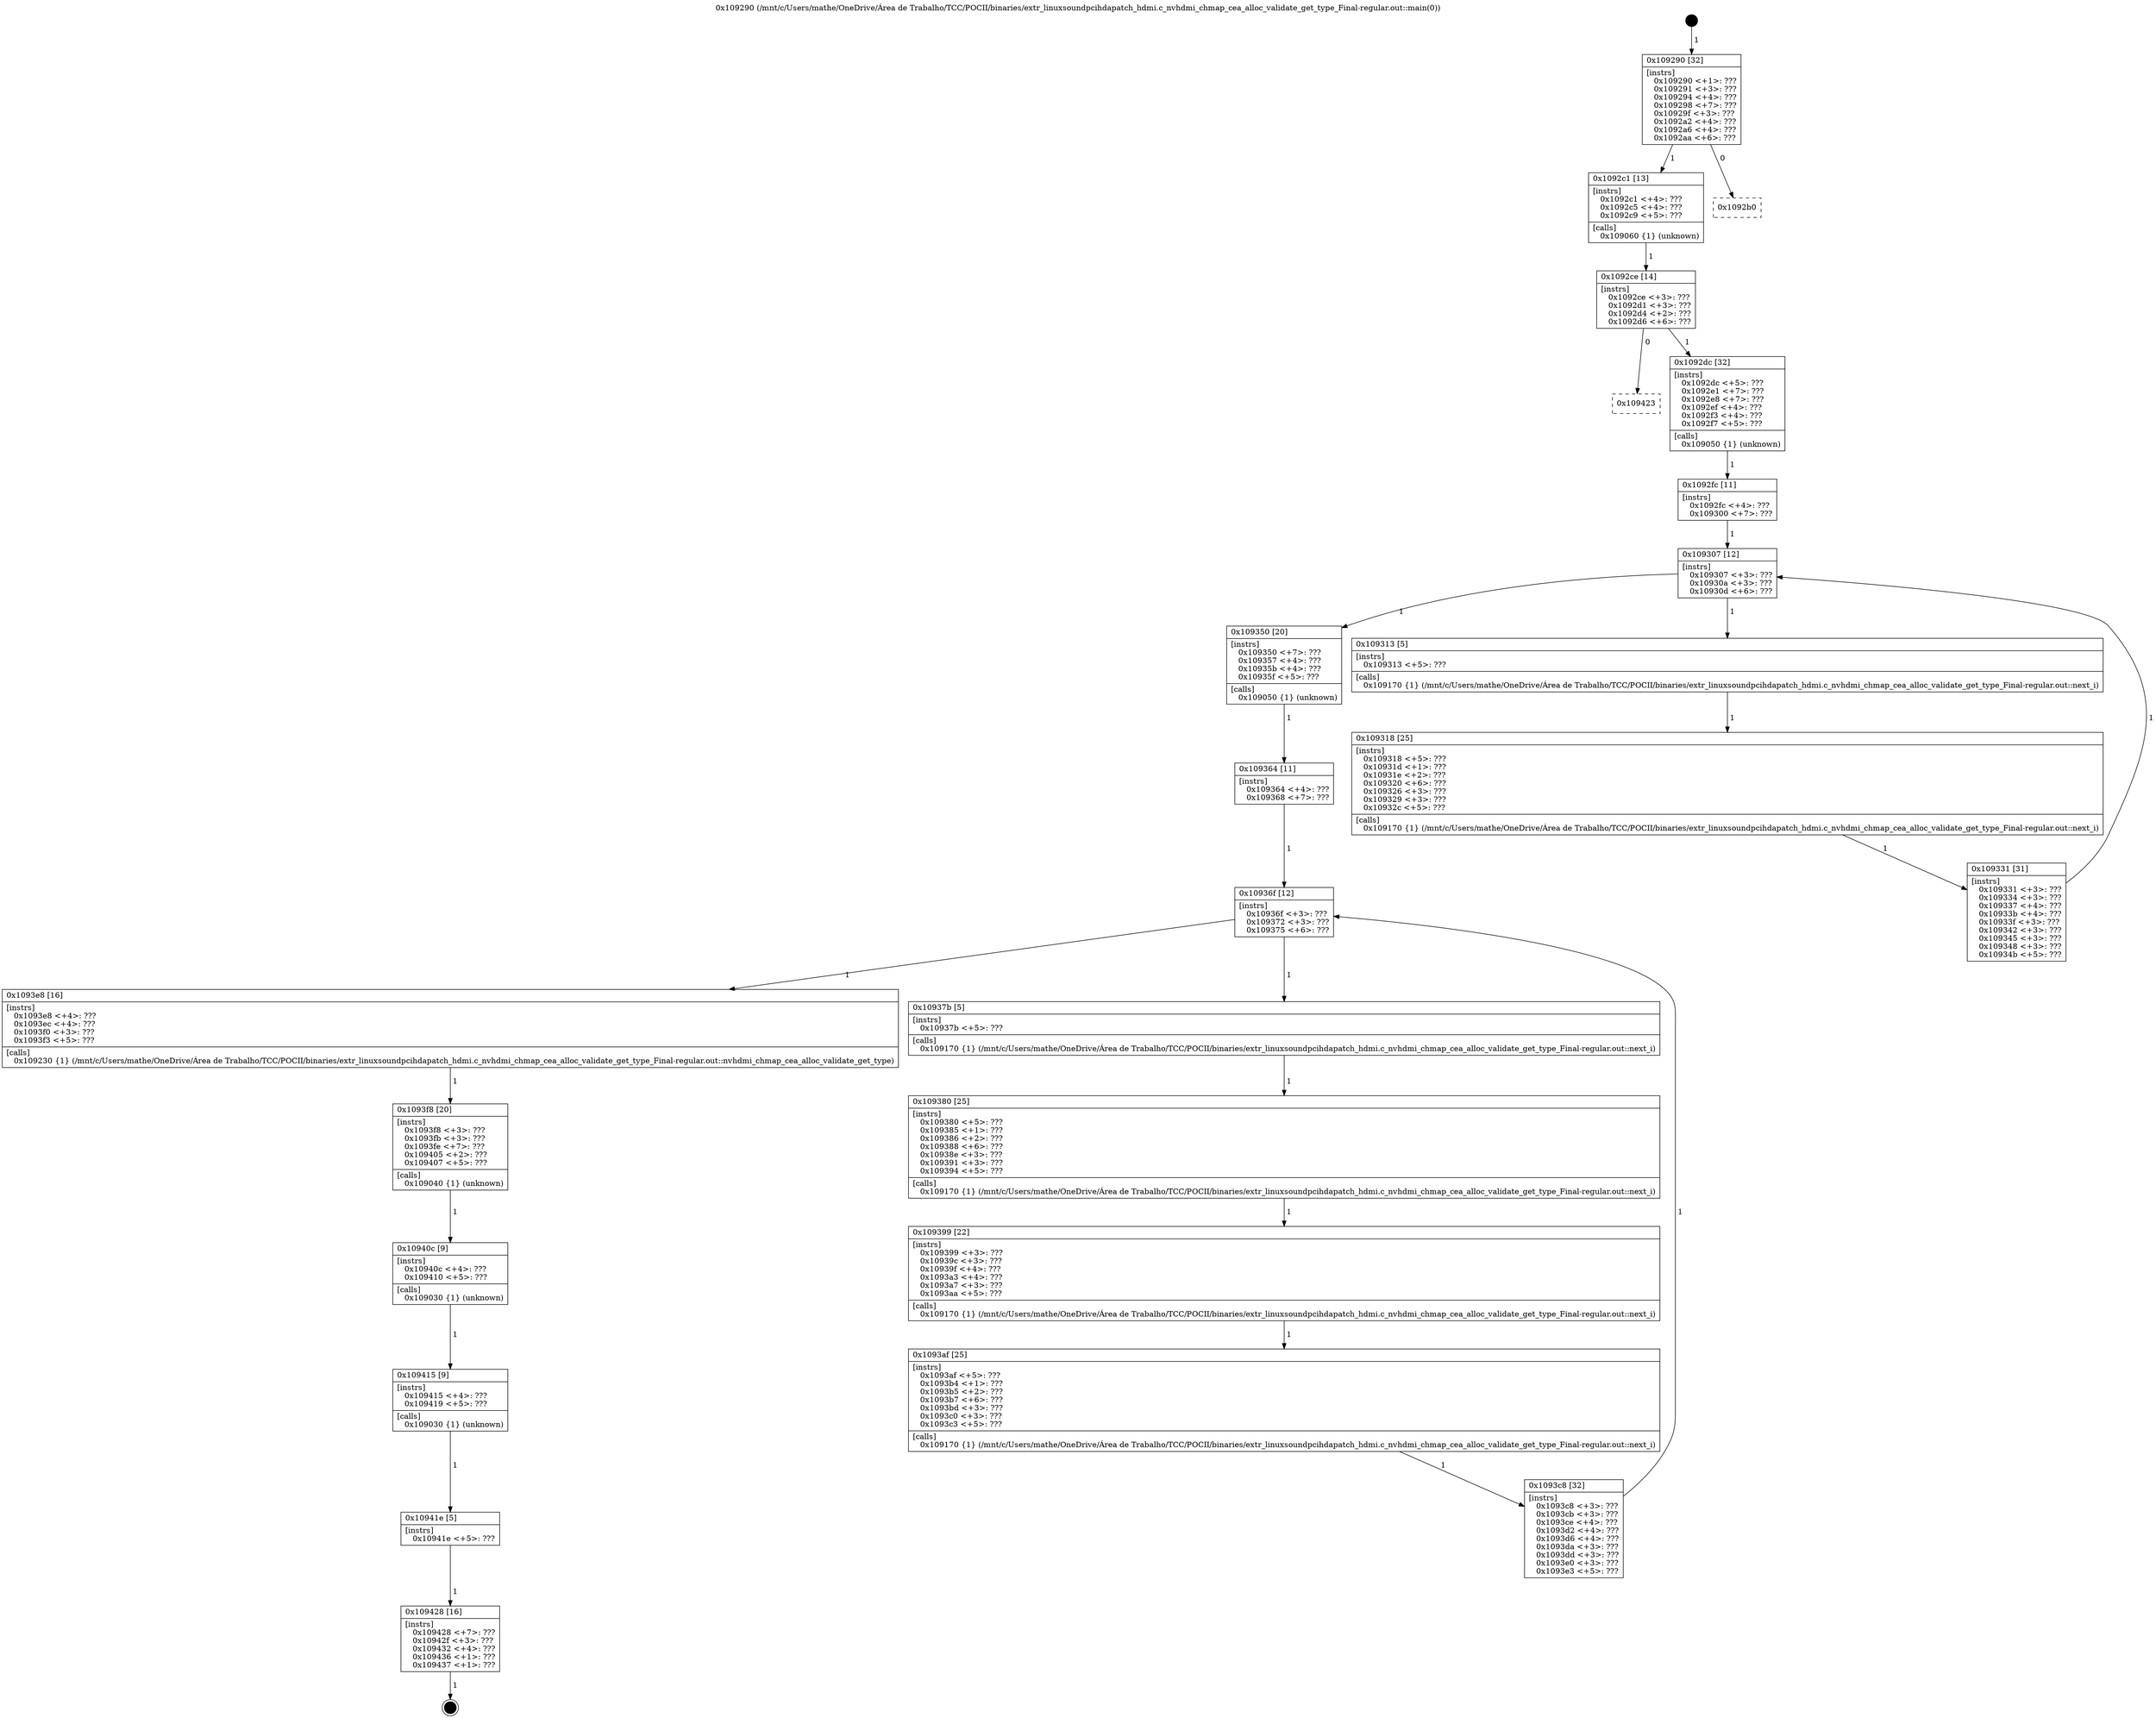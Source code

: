 digraph "0x109290" {
  label = "0x109290 (/mnt/c/Users/mathe/OneDrive/Área de Trabalho/TCC/POCII/binaries/extr_linuxsoundpcihdapatch_hdmi.c_nvhdmi_chmap_cea_alloc_validate_get_type_Final-regular.out::main(0))"
  labelloc = "t"
  node[shape=record]

  Entry [label="",width=0.3,height=0.3,shape=circle,fillcolor=black,style=filled]
  "0x109290" [label="{
     0x109290 [32]\l
     | [instrs]\l
     &nbsp;&nbsp;0x109290 \<+1\>: ???\l
     &nbsp;&nbsp;0x109291 \<+3\>: ???\l
     &nbsp;&nbsp;0x109294 \<+4\>: ???\l
     &nbsp;&nbsp;0x109298 \<+7\>: ???\l
     &nbsp;&nbsp;0x10929f \<+3\>: ???\l
     &nbsp;&nbsp;0x1092a2 \<+4\>: ???\l
     &nbsp;&nbsp;0x1092a6 \<+4\>: ???\l
     &nbsp;&nbsp;0x1092aa \<+6\>: ???\l
  }"]
  "0x1092c1" [label="{
     0x1092c1 [13]\l
     | [instrs]\l
     &nbsp;&nbsp;0x1092c1 \<+4\>: ???\l
     &nbsp;&nbsp;0x1092c5 \<+4\>: ???\l
     &nbsp;&nbsp;0x1092c9 \<+5\>: ???\l
     | [calls]\l
     &nbsp;&nbsp;0x109060 \{1\} (unknown)\l
  }"]
  "0x1092b0" [label="{
     0x1092b0\l
  }", style=dashed]
  "0x1092ce" [label="{
     0x1092ce [14]\l
     | [instrs]\l
     &nbsp;&nbsp;0x1092ce \<+3\>: ???\l
     &nbsp;&nbsp;0x1092d1 \<+3\>: ???\l
     &nbsp;&nbsp;0x1092d4 \<+2\>: ???\l
     &nbsp;&nbsp;0x1092d6 \<+6\>: ???\l
  }"]
  "0x109423" [label="{
     0x109423\l
  }", style=dashed]
  "0x1092dc" [label="{
     0x1092dc [32]\l
     | [instrs]\l
     &nbsp;&nbsp;0x1092dc \<+5\>: ???\l
     &nbsp;&nbsp;0x1092e1 \<+7\>: ???\l
     &nbsp;&nbsp;0x1092e8 \<+7\>: ???\l
     &nbsp;&nbsp;0x1092ef \<+4\>: ???\l
     &nbsp;&nbsp;0x1092f3 \<+4\>: ???\l
     &nbsp;&nbsp;0x1092f7 \<+5\>: ???\l
     | [calls]\l
     &nbsp;&nbsp;0x109050 \{1\} (unknown)\l
  }"]
  Exit [label="",width=0.3,height=0.3,shape=circle,fillcolor=black,style=filled,peripheries=2]
  "0x109307" [label="{
     0x109307 [12]\l
     | [instrs]\l
     &nbsp;&nbsp;0x109307 \<+3\>: ???\l
     &nbsp;&nbsp;0x10930a \<+3\>: ???\l
     &nbsp;&nbsp;0x10930d \<+6\>: ???\l
  }"]
  "0x109350" [label="{
     0x109350 [20]\l
     | [instrs]\l
     &nbsp;&nbsp;0x109350 \<+7\>: ???\l
     &nbsp;&nbsp;0x109357 \<+4\>: ???\l
     &nbsp;&nbsp;0x10935b \<+4\>: ???\l
     &nbsp;&nbsp;0x10935f \<+5\>: ???\l
     | [calls]\l
     &nbsp;&nbsp;0x109050 \{1\} (unknown)\l
  }"]
  "0x109313" [label="{
     0x109313 [5]\l
     | [instrs]\l
     &nbsp;&nbsp;0x109313 \<+5\>: ???\l
     | [calls]\l
     &nbsp;&nbsp;0x109170 \{1\} (/mnt/c/Users/mathe/OneDrive/Área de Trabalho/TCC/POCII/binaries/extr_linuxsoundpcihdapatch_hdmi.c_nvhdmi_chmap_cea_alloc_validate_get_type_Final-regular.out::next_i)\l
  }"]
  "0x109318" [label="{
     0x109318 [25]\l
     | [instrs]\l
     &nbsp;&nbsp;0x109318 \<+5\>: ???\l
     &nbsp;&nbsp;0x10931d \<+1\>: ???\l
     &nbsp;&nbsp;0x10931e \<+2\>: ???\l
     &nbsp;&nbsp;0x109320 \<+6\>: ???\l
     &nbsp;&nbsp;0x109326 \<+3\>: ???\l
     &nbsp;&nbsp;0x109329 \<+3\>: ???\l
     &nbsp;&nbsp;0x10932c \<+5\>: ???\l
     | [calls]\l
     &nbsp;&nbsp;0x109170 \{1\} (/mnt/c/Users/mathe/OneDrive/Área de Trabalho/TCC/POCII/binaries/extr_linuxsoundpcihdapatch_hdmi.c_nvhdmi_chmap_cea_alloc_validate_get_type_Final-regular.out::next_i)\l
  }"]
  "0x109331" [label="{
     0x109331 [31]\l
     | [instrs]\l
     &nbsp;&nbsp;0x109331 \<+3\>: ???\l
     &nbsp;&nbsp;0x109334 \<+3\>: ???\l
     &nbsp;&nbsp;0x109337 \<+4\>: ???\l
     &nbsp;&nbsp;0x10933b \<+4\>: ???\l
     &nbsp;&nbsp;0x10933f \<+3\>: ???\l
     &nbsp;&nbsp;0x109342 \<+3\>: ???\l
     &nbsp;&nbsp;0x109345 \<+3\>: ???\l
     &nbsp;&nbsp;0x109348 \<+3\>: ???\l
     &nbsp;&nbsp;0x10934b \<+5\>: ???\l
  }"]
  "0x1092fc" [label="{
     0x1092fc [11]\l
     | [instrs]\l
     &nbsp;&nbsp;0x1092fc \<+4\>: ???\l
     &nbsp;&nbsp;0x109300 \<+7\>: ???\l
  }"]
  "0x10936f" [label="{
     0x10936f [12]\l
     | [instrs]\l
     &nbsp;&nbsp;0x10936f \<+3\>: ???\l
     &nbsp;&nbsp;0x109372 \<+3\>: ???\l
     &nbsp;&nbsp;0x109375 \<+6\>: ???\l
  }"]
  "0x1093e8" [label="{
     0x1093e8 [16]\l
     | [instrs]\l
     &nbsp;&nbsp;0x1093e8 \<+4\>: ???\l
     &nbsp;&nbsp;0x1093ec \<+4\>: ???\l
     &nbsp;&nbsp;0x1093f0 \<+3\>: ???\l
     &nbsp;&nbsp;0x1093f3 \<+5\>: ???\l
     | [calls]\l
     &nbsp;&nbsp;0x109230 \{1\} (/mnt/c/Users/mathe/OneDrive/Área de Trabalho/TCC/POCII/binaries/extr_linuxsoundpcihdapatch_hdmi.c_nvhdmi_chmap_cea_alloc_validate_get_type_Final-regular.out::nvhdmi_chmap_cea_alloc_validate_get_type)\l
  }"]
  "0x10937b" [label="{
     0x10937b [5]\l
     | [instrs]\l
     &nbsp;&nbsp;0x10937b \<+5\>: ???\l
     | [calls]\l
     &nbsp;&nbsp;0x109170 \{1\} (/mnt/c/Users/mathe/OneDrive/Área de Trabalho/TCC/POCII/binaries/extr_linuxsoundpcihdapatch_hdmi.c_nvhdmi_chmap_cea_alloc_validate_get_type_Final-regular.out::next_i)\l
  }"]
  "0x109380" [label="{
     0x109380 [25]\l
     | [instrs]\l
     &nbsp;&nbsp;0x109380 \<+5\>: ???\l
     &nbsp;&nbsp;0x109385 \<+1\>: ???\l
     &nbsp;&nbsp;0x109386 \<+2\>: ???\l
     &nbsp;&nbsp;0x109388 \<+6\>: ???\l
     &nbsp;&nbsp;0x10938e \<+3\>: ???\l
     &nbsp;&nbsp;0x109391 \<+3\>: ???\l
     &nbsp;&nbsp;0x109394 \<+5\>: ???\l
     | [calls]\l
     &nbsp;&nbsp;0x109170 \{1\} (/mnt/c/Users/mathe/OneDrive/Área de Trabalho/TCC/POCII/binaries/extr_linuxsoundpcihdapatch_hdmi.c_nvhdmi_chmap_cea_alloc_validate_get_type_Final-regular.out::next_i)\l
  }"]
  "0x109399" [label="{
     0x109399 [22]\l
     | [instrs]\l
     &nbsp;&nbsp;0x109399 \<+3\>: ???\l
     &nbsp;&nbsp;0x10939c \<+3\>: ???\l
     &nbsp;&nbsp;0x10939f \<+4\>: ???\l
     &nbsp;&nbsp;0x1093a3 \<+4\>: ???\l
     &nbsp;&nbsp;0x1093a7 \<+3\>: ???\l
     &nbsp;&nbsp;0x1093aa \<+5\>: ???\l
     | [calls]\l
     &nbsp;&nbsp;0x109170 \{1\} (/mnt/c/Users/mathe/OneDrive/Área de Trabalho/TCC/POCII/binaries/extr_linuxsoundpcihdapatch_hdmi.c_nvhdmi_chmap_cea_alloc_validate_get_type_Final-regular.out::next_i)\l
  }"]
  "0x1093af" [label="{
     0x1093af [25]\l
     | [instrs]\l
     &nbsp;&nbsp;0x1093af \<+5\>: ???\l
     &nbsp;&nbsp;0x1093b4 \<+1\>: ???\l
     &nbsp;&nbsp;0x1093b5 \<+2\>: ???\l
     &nbsp;&nbsp;0x1093b7 \<+6\>: ???\l
     &nbsp;&nbsp;0x1093bd \<+3\>: ???\l
     &nbsp;&nbsp;0x1093c0 \<+3\>: ???\l
     &nbsp;&nbsp;0x1093c3 \<+5\>: ???\l
     | [calls]\l
     &nbsp;&nbsp;0x109170 \{1\} (/mnt/c/Users/mathe/OneDrive/Área de Trabalho/TCC/POCII/binaries/extr_linuxsoundpcihdapatch_hdmi.c_nvhdmi_chmap_cea_alloc_validate_get_type_Final-regular.out::next_i)\l
  }"]
  "0x1093c8" [label="{
     0x1093c8 [32]\l
     | [instrs]\l
     &nbsp;&nbsp;0x1093c8 \<+3\>: ???\l
     &nbsp;&nbsp;0x1093cb \<+3\>: ???\l
     &nbsp;&nbsp;0x1093ce \<+4\>: ???\l
     &nbsp;&nbsp;0x1093d2 \<+4\>: ???\l
     &nbsp;&nbsp;0x1093d6 \<+4\>: ???\l
     &nbsp;&nbsp;0x1093da \<+3\>: ???\l
     &nbsp;&nbsp;0x1093dd \<+3\>: ???\l
     &nbsp;&nbsp;0x1093e0 \<+3\>: ???\l
     &nbsp;&nbsp;0x1093e3 \<+5\>: ???\l
  }"]
  "0x109364" [label="{
     0x109364 [11]\l
     | [instrs]\l
     &nbsp;&nbsp;0x109364 \<+4\>: ???\l
     &nbsp;&nbsp;0x109368 \<+7\>: ???\l
  }"]
  "0x1093f8" [label="{
     0x1093f8 [20]\l
     | [instrs]\l
     &nbsp;&nbsp;0x1093f8 \<+3\>: ???\l
     &nbsp;&nbsp;0x1093fb \<+3\>: ???\l
     &nbsp;&nbsp;0x1093fe \<+7\>: ???\l
     &nbsp;&nbsp;0x109405 \<+2\>: ???\l
     &nbsp;&nbsp;0x109407 \<+5\>: ???\l
     | [calls]\l
     &nbsp;&nbsp;0x109040 \{1\} (unknown)\l
  }"]
  "0x10940c" [label="{
     0x10940c [9]\l
     | [instrs]\l
     &nbsp;&nbsp;0x10940c \<+4\>: ???\l
     &nbsp;&nbsp;0x109410 \<+5\>: ???\l
     | [calls]\l
     &nbsp;&nbsp;0x109030 \{1\} (unknown)\l
  }"]
  "0x109415" [label="{
     0x109415 [9]\l
     | [instrs]\l
     &nbsp;&nbsp;0x109415 \<+4\>: ???\l
     &nbsp;&nbsp;0x109419 \<+5\>: ???\l
     | [calls]\l
     &nbsp;&nbsp;0x109030 \{1\} (unknown)\l
  }"]
  "0x10941e" [label="{
     0x10941e [5]\l
     | [instrs]\l
     &nbsp;&nbsp;0x10941e \<+5\>: ???\l
  }"]
  "0x109428" [label="{
     0x109428 [16]\l
     | [instrs]\l
     &nbsp;&nbsp;0x109428 \<+7\>: ???\l
     &nbsp;&nbsp;0x10942f \<+3\>: ???\l
     &nbsp;&nbsp;0x109432 \<+4\>: ???\l
     &nbsp;&nbsp;0x109436 \<+1\>: ???\l
     &nbsp;&nbsp;0x109437 \<+1\>: ???\l
  }"]
  Entry -> "0x109290" [label=" 1"]
  "0x109290" -> "0x1092c1" [label=" 1"]
  "0x109290" -> "0x1092b0" [label=" 0"]
  "0x1092c1" -> "0x1092ce" [label=" 1"]
  "0x1092ce" -> "0x109423" [label=" 0"]
  "0x1092ce" -> "0x1092dc" [label=" 1"]
  "0x109428" -> Exit [label=" 1"]
  "0x1092dc" -> "0x1092fc" [label=" 1"]
  "0x109307" -> "0x109350" [label=" 1"]
  "0x109307" -> "0x109313" [label=" 1"]
  "0x109313" -> "0x109318" [label=" 1"]
  "0x109318" -> "0x109331" [label=" 1"]
  "0x1092fc" -> "0x109307" [label=" 1"]
  "0x109331" -> "0x109307" [label=" 1"]
  "0x109350" -> "0x109364" [label=" 1"]
  "0x10936f" -> "0x1093e8" [label=" 1"]
  "0x10936f" -> "0x10937b" [label=" 1"]
  "0x10937b" -> "0x109380" [label=" 1"]
  "0x109380" -> "0x109399" [label=" 1"]
  "0x109399" -> "0x1093af" [label=" 1"]
  "0x1093af" -> "0x1093c8" [label=" 1"]
  "0x109364" -> "0x10936f" [label=" 1"]
  "0x1093c8" -> "0x10936f" [label=" 1"]
  "0x1093e8" -> "0x1093f8" [label=" 1"]
  "0x1093f8" -> "0x10940c" [label=" 1"]
  "0x10940c" -> "0x109415" [label=" 1"]
  "0x109415" -> "0x10941e" [label=" 1"]
  "0x10941e" -> "0x109428" [label=" 1"]
}
